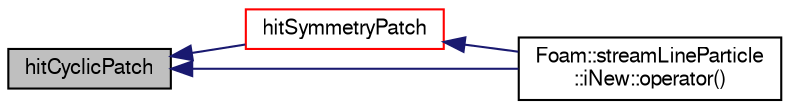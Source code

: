 digraph "hitCyclicPatch"
{
  bgcolor="transparent";
  edge [fontname="FreeSans",fontsize="10",labelfontname="FreeSans",labelfontsize="10"];
  node [fontname="FreeSans",fontsize="10",shape=record];
  rankdir="LR";
  Node171 [label="hitCyclicPatch",height=0.2,width=0.4,color="black", fillcolor="grey75", style="filled", fontcolor="black"];
  Node171 -> Node172 [dir="back",color="midnightblue",fontsize="10",style="solid",fontname="FreeSans"];
  Node172 [label="hitSymmetryPatch",height=0.2,width=0.4,color="red",URL="$a28774.html#af4f75b6ee8912c50cb421e9ec59410dc",tooltip="Overridable function to handle the particle hitting a. "];
  Node172 -> Node178 [dir="back",color="midnightblue",fontsize="10",style="solid",fontname="FreeSans"];
  Node178 [label="Foam::streamLineParticle\l::iNew::operator()",height=0.2,width=0.4,color="black",URL="$a28782.html#acd63a3abfe79adcabffffd5c51b01ac4"];
  Node171 -> Node178 [dir="back",color="midnightblue",fontsize="10",style="solid",fontname="FreeSans"];
}
